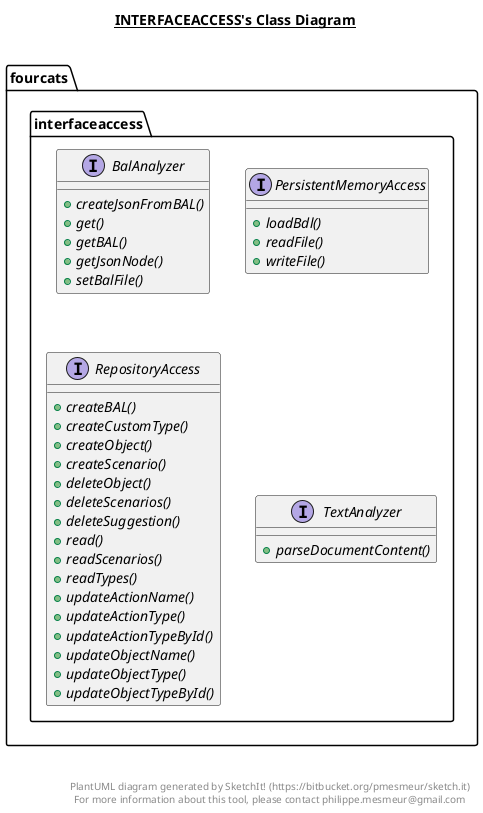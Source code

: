 @startuml

title __INTERFACEACCESS's Class Diagram__\n

  namespace fourcats {
    namespace interfaceaccess {
      interface fourcats.interfaceaccess.BalAnalyzer {
          {abstract} + createJsonFromBAL()
          {abstract} + get()
          {abstract} + getBAL()
          {abstract} + getJsonNode()
          {abstract} + setBalFile()
      }
    }
  }
  

  namespace fourcats {
    namespace interfaceaccess {
      interface fourcats.interfaceaccess.PersistentMemoryAccess {
          {abstract} + loadBdl()
          {abstract} + readFile()
          {abstract} + writeFile()
      }
    }
  }
  

  namespace fourcats {
    namespace interfaceaccess {
      interface fourcats.interfaceaccess.RepositoryAccess {
          {abstract} + createBAL()
          {abstract} + createCustomType()
          {abstract} + createObject()
          {abstract} + createScenario()
          {abstract} + deleteObject()
          {abstract} + deleteScenarios()
          {abstract} + deleteSuggestion()
          {abstract} + read()
          {abstract} + readScenarios()
          {abstract} + readTypes()
          {abstract} + updateActionName()
          {abstract} + updateActionType()
          {abstract} + updateActionTypeById()
          {abstract} + updateObjectName()
          {abstract} + updateObjectType()
          {abstract} + updateObjectTypeById()
      }
    }
  }
  

  namespace fourcats {
    namespace interfaceaccess {
      interface fourcats.interfaceaccess.TextAnalyzer {
          {abstract} + parseDocumentContent()
      }
    }
  }
  



right footer


PlantUML diagram generated by SketchIt! (https://bitbucket.org/pmesmeur/sketch.it)
For more information about this tool, please contact philippe.mesmeur@gmail.com
endfooter

@enduml
